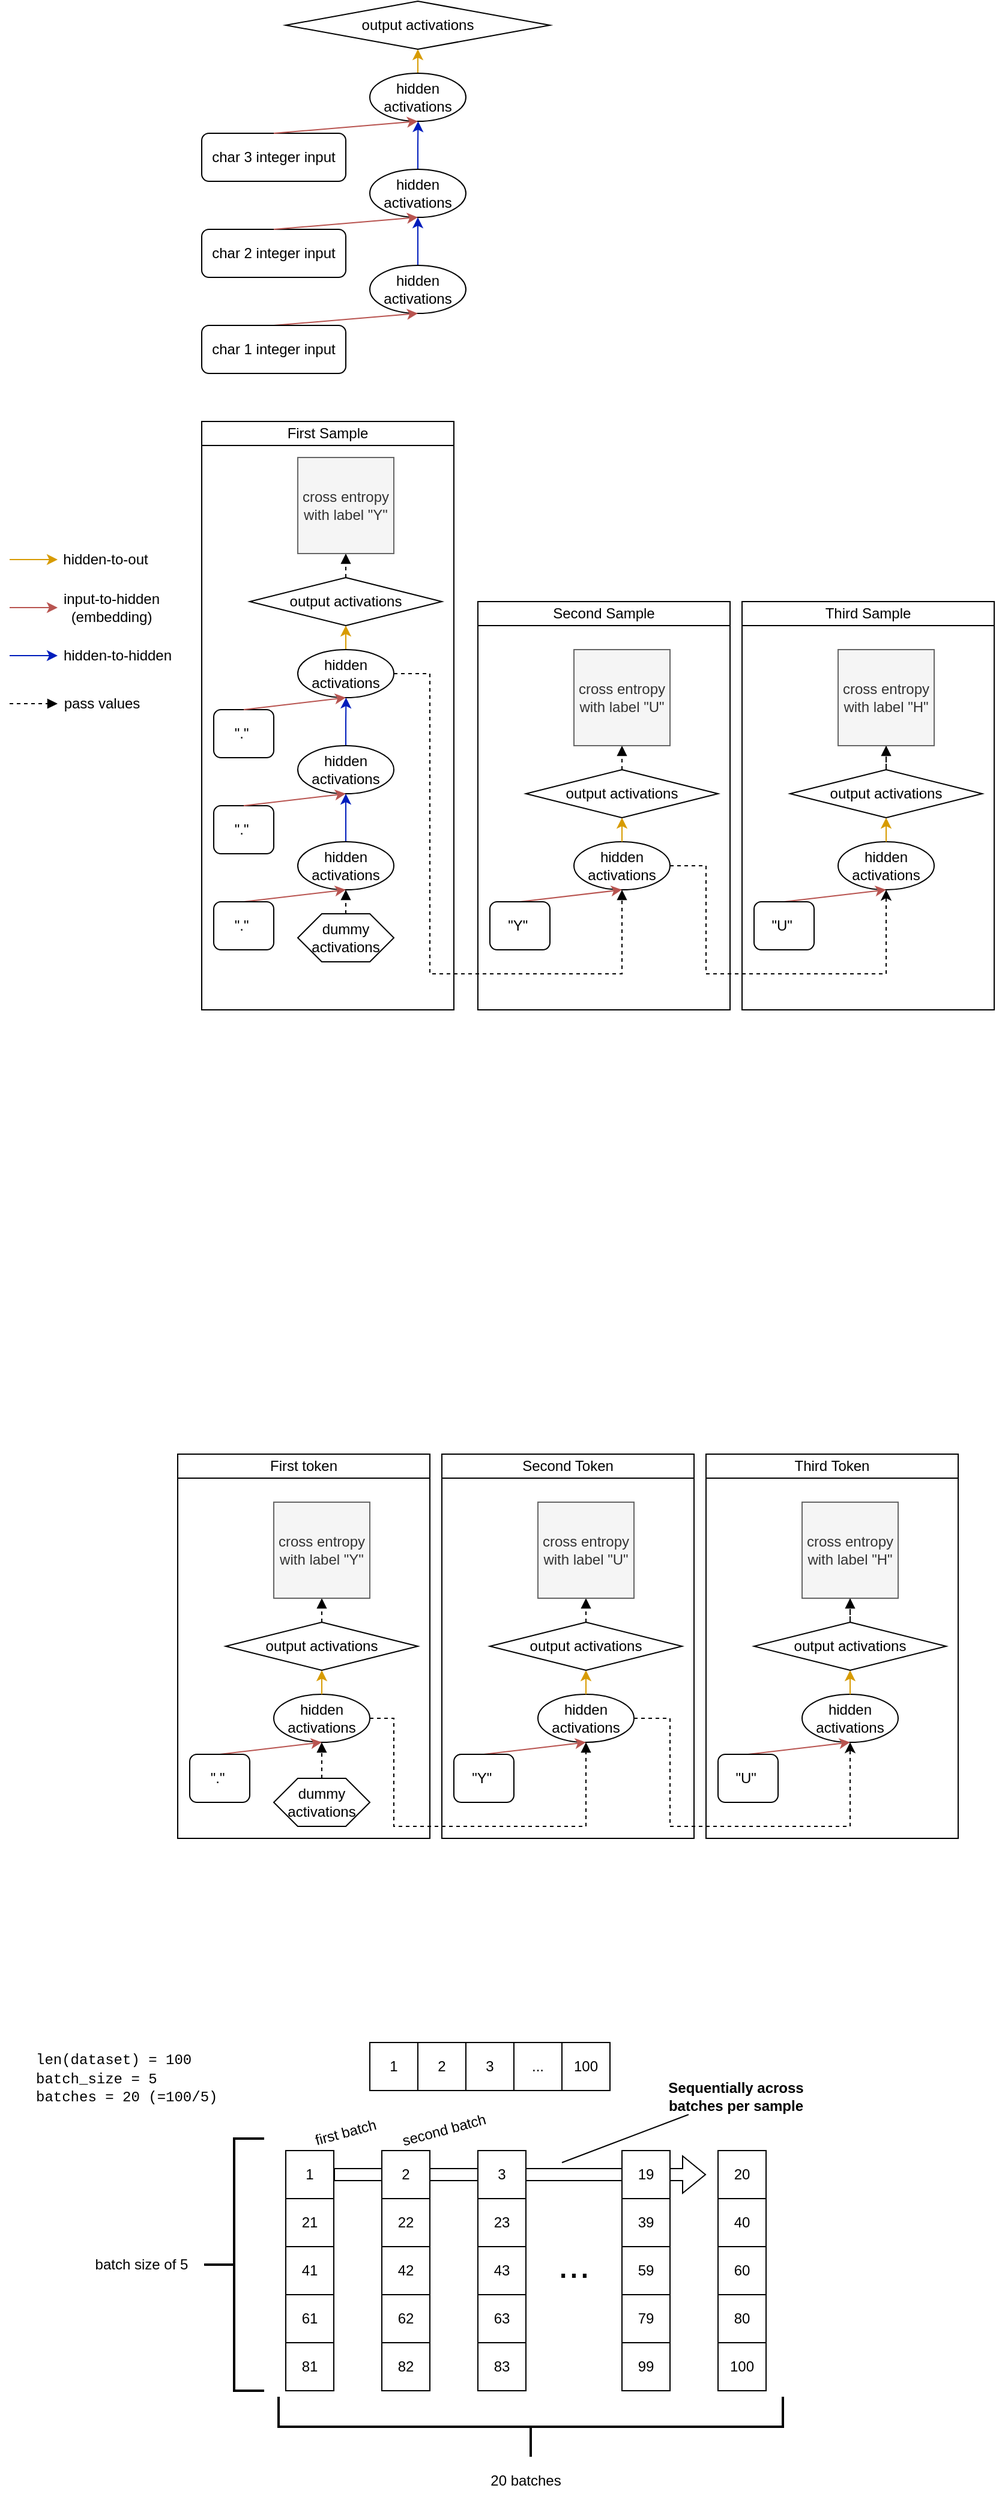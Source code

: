 <mxfile version="21.7.4" type="device">
  <diagram name="Page-1" id="3hGJmoj-orTdDMjbY5x5">
    <mxGraphModel dx="1886" dy="640" grid="1" gridSize="10" guides="1" tooltips="1" connect="1" arrows="1" fold="1" page="1" pageScale="1" pageWidth="827" pageHeight="1169" math="0" shadow="0">
      <root>
        <mxCell id="0" />
        <mxCell id="1" parent="0" />
        <mxCell id="2jY6_2lJNfAR5JcigIlx-250" value="" style="shape=flexArrow;endArrow=classic;html=1;rounded=0;" edge="1" parent="1" source="2jY6_2lJNfAR5JcigIlx-205">
          <mxGeometry width="50" height="50" relative="1" as="geometry">
            <mxPoint x="390" y="2060" as="sourcePoint" />
            <mxPoint x="580" y="1950" as="targetPoint" />
          </mxGeometry>
        </mxCell>
        <mxCell id="2jY6_2lJNfAR5JcigIlx-109" value="" style="rounded=0;whiteSpace=wrap;html=1;fillColor=none;" vertex="1" parent="1">
          <mxGeometry x="160" y="490" width="210" height="490" as="geometry" />
        </mxCell>
        <mxCell id="2jY6_2lJNfAR5JcigIlx-124" value="" style="rounded=0;whiteSpace=wrap;html=1;fillColor=none;" vertex="1" parent="1">
          <mxGeometry x="580" y="1350" width="210" height="320" as="geometry" />
        </mxCell>
        <mxCell id="2jY6_2lJNfAR5JcigIlx-168" value="" style="rounded=0;whiteSpace=wrap;html=1;fillColor=none;" vertex="1" parent="1">
          <mxGeometry x="360" y="1350" width="210" height="320" as="geometry" />
        </mxCell>
        <mxCell id="2jY6_2lJNfAR5JcigIlx-178" value="" style="rounded=0;whiteSpace=wrap;html=1;fillColor=none;" vertex="1" parent="1">
          <mxGeometry x="140" y="1350" width="210" height="320" as="geometry" />
        </mxCell>
        <mxCell id="2jY6_2lJNfAR5JcigIlx-113" value="" style="rounded=0;whiteSpace=wrap;html=1;fillColor=none;" vertex="1" parent="1">
          <mxGeometry x="610" y="640" width="210" height="340" as="geometry" />
        </mxCell>
        <mxCell id="2jY6_2lJNfAR5JcigIlx-17" style="edgeStyle=orthogonalEdgeStyle;rounded=0;orthogonalLoop=1;jettySize=auto;html=1;exitX=0.5;exitY=0;exitDx=0;exitDy=0;entryX=0.5;entryY=1;entryDx=0;entryDy=0;fillColor=#0050ef;strokeColor=#001DBC;" edge="1" parent="1" source="2jY6_2lJNfAR5JcigIlx-2" target="2jY6_2lJNfAR5JcigIlx-11">
          <mxGeometry relative="1" as="geometry" />
        </mxCell>
        <mxCell id="2jY6_2lJNfAR5JcigIlx-2" value="hidden&lt;br style=&quot;border-color: var(--border-color);&quot;&gt;activations" style="ellipse;whiteSpace=wrap;html=1;" vertex="1" parent="1">
          <mxGeometry x="300" y="360" width="80" height="40" as="geometry" />
        </mxCell>
        <mxCell id="2jY6_2lJNfAR5JcigIlx-10" style="rounded=0;orthogonalLoop=1;jettySize=auto;html=1;exitX=0.5;exitY=0;exitDx=0;exitDy=0;entryX=0.5;entryY=1;entryDx=0;entryDy=0;fillColor=#f8cecc;strokeColor=#b85450;" edge="1" parent="1" source="2jY6_2lJNfAR5JcigIlx-7" target="2jY6_2lJNfAR5JcigIlx-2">
          <mxGeometry relative="1" as="geometry" />
        </mxCell>
        <mxCell id="2jY6_2lJNfAR5JcigIlx-7" value="char 1 integer input" style="rounded=1;whiteSpace=wrap;html=1;" vertex="1" parent="1">
          <mxGeometry x="160" y="410" width="120" height="40" as="geometry" />
        </mxCell>
        <mxCell id="2jY6_2lJNfAR5JcigIlx-8" value="char 2 integer input" style="rounded=1;whiteSpace=wrap;html=1;" vertex="1" parent="1">
          <mxGeometry x="160" y="330" width="120" height="40" as="geometry" />
        </mxCell>
        <mxCell id="2jY6_2lJNfAR5JcigIlx-9" value="char 3 integer input" style="rounded=1;whiteSpace=wrap;html=1;" vertex="1" parent="1">
          <mxGeometry x="160" y="250" width="120" height="40" as="geometry" />
        </mxCell>
        <mxCell id="2jY6_2lJNfAR5JcigIlx-18" style="edgeStyle=orthogonalEdgeStyle;rounded=0;orthogonalLoop=1;jettySize=auto;html=1;exitX=0.5;exitY=0;exitDx=0;exitDy=0;fillColor=#0050ef;strokeColor=#001DBC;" edge="1" parent="1" source="2jY6_2lJNfAR5JcigIlx-11">
          <mxGeometry relative="1" as="geometry">
            <mxPoint x="340.207" y="240" as="targetPoint" />
          </mxGeometry>
        </mxCell>
        <mxCell id="2jY6_2lJNfAR5JcigIlx-11" value="hidden&lt;br style=&quot;border-color: var(--border-color);&quot;&gt;activations" style="ellipse;whiteSpace=wrap;html=1;" vertex="1" parent="1">
          <mxGeometry x="300" y="280" width="80" height="40" as="geometry" />
        </mxCell>
        <mxCell id="2jY6_2lJNfAR5JcigIlx-19" style="edgeStyle=orthogonalEdgeStyle;rounded=0;orthogonalLoop=1;jettySize=auto;html=1;exitX=0.5;exitY=0;exitDx=0;exitDy=0;entryX=0.5;entryY=1;entryDx=0;entryDy=0;fillColor=#ffe6cc;strokeColor=#d79b00;" edge="1" parent="1" source="2jY6_2lJNfAR5JcigIlx-13" target="2jY6_2lJNfAR5JcigIlx-15">
          <mxGeometry relative="1" as="geometry" />
        </mxCell>
        <mxCell id="2jY6_2lJNfAR5JcigIlx-13" value="hidden&lt;br&gt;activations" style="ellipse;whiteSpace=wrap;html=1;" vertex="1" parent="1">
          <mxGeometry x="300" y="200" width="80" height="40" as="geometry" />
        </mxCell>
        <mxCell id="2jY6_2lJNfAR5JcigIlx-15" value="output activations" style="rhombus;whiteSpace=wrap;html=1;" vertex="1" parent="1">
          <mxGeometry x="230" y="140" width="220" height="40" as="geometry" />
        </mxCell>
        <mxCell id="2jY6_2lJNfAR5JcigIlx-20" value="" style="endArrow=classic;html=1;rounded=0;fillColor=#ffe6cc;strokeColor=#d79b00;" edge="1" parent="1">
          <mxGeometry width="50" height="50" relative="1" as="geometry">
            <mxPoint y="605" as="sourcePoint" />
            <mxPoint x="40" y="605" as="targetPoint" />
          </mxGeometry>
        </mxCell>
        <mxCell id="2jY6_2lJNfAR5JcigIlx-21" value="hidden-to-out" style="text;html=1;strokeColor=none;fillColor=none;align=center;verticalAlign=middle;whiteSpace=wrap;rounded=0;" vertex="1" parent="1">
          <mxGeometry x="40" y="590" width="80" height="30" as="geometry" />
        </mxCell>
        <mxCell id="2jY6_2lJNfAR5JcigIlx-22" value="input-to-hidden (embedding)" style="text;html=1;strokeColor=none;fillColor=none;align=center;verticalAlign=middle;whiteSpace=wrap;rounded=0;" vertex="1" parent="1">
          <mxGeometry x="40" y="630" width="90" height="30" as="geometry" />
        </mxCell>
        <mxCell id="2jY6_2lJNfAR5JcigIlx-23" value="" style="endArrow=classic;html=1;rounded=0;fillColor=#f8cecc;strokeColor=#b85450;" edge="1" parent="1">
          <mxGeometry width="50" height="50" relative="1" as="geometry">
            <mxPoint y="645" as="sourcePoint" />
            <mxPoint x="40" y="645" as="targetPoint" />
          </mxGeometry>
        </mxCell>
        <mxCell id="2jY6_2lJNfAR5JcigIlx-24" value="hidden-to-hidden" style="text;html=1;strokeColor=none;fillColor=none;align=center;verticalAlign=middle;whiteSpace=wrap;rounded=0;" vertex="1" parent="1">
          <mxGeometry x="40" y="670" width="100" height="30" as="geometry" />
        </mxCell>
        <mxCell id="2jY6_2lJNfAR5JcigIlx-25" value="" style="endArrow=classic;html=1;rounded=0;fillColor=#0050ef;strokeColor=#001DBC;" edge="1" parent="1">
          <mxGeometry width="50" height="50" relative="1" as="geometry">
            <mxPoint y="685" as="sourcePoint" />
            <mxPoint x="40" y="685" as="targetPoint" />
          </mxGeometry>
        </mxCell>
        <mxCell id="2jY6_2lJNfAR5JcigIlx-12" style="rounded=0;orthogonalLoop=1;jettySize=auto;html=1;exitX=0.5;exitY=0;exitDx=0;exitDy=0;entryX=0.5;entryY=1;entryDx=0;entryDy=0;fillColor=#f8cecc;strokeColor=#b85450;" edge="1" parent="1" source="2jY6_2lJNfAR5JcigIlx-8" target="2jY6_2lJNfAR5JcigIlx-11">
          <mxGeometry relative="1" as="geometry" />
        </mxCell>
        <mxCell id="2jY6_2lJNfAR5JcigIlx-14" style="rounded=0;orthogonalLoop=1;jettySize=auto;html=1;exitX=0.5;exitY=0;exitDx=0;exitDy=0;entryX=0.5;entryY=1;entryDx=0;entryDy=0;fillColor=#f8cecc;strokeColor=#b85450;" edge="1" parent="1" source="2jY6_2lJNfAR5JcigIlx-9" target="2jY6_2lJNfAR5JcigIlx-13">
          <mxGeometry relative="1" as="geometry" />
        </mxCell>
        <mxCell id="2jY6_2lJNfAR5JcigIlx-44" style="edgeStyle=orthogonalEdgeStyle;rounded=0;orthogonalLoop=1;jettySize=auto;html=1;exitX=0.5;exitY=0;exitDx=0;exitDy=0;entryX=0.5;entryY=1;entryDx=0;entryDy=0;fillColor=#0050ef;strokeColor=#001DBC;" edge="1" parent="1" source="2jY6_2lJNfAR5JcigIlx-45" target="2jY6_2lJNfAR5JcigIlx-51">
          <mxGeometry relative="1" as="geometry" />
        </mxCell>
        <mxCell id="2jY6_2lJNfAR5JcigIlx-45" value="hidden&lt;br style=&quot;border-color: var(--border-color);&quot;&gt;activations" style="ellipse;whiteSpace=wrap;html=1;" vertex="1" parent="1">
          <mxGeometry x="240" y="840" width="80" height="40" as="geometry" />
        </mxCell>
        <mxCell id="2jY6_2lJNfAR5JcigIlx-46" style="rounded=0;orthogonalLoop=1;jettySize=auto;html=1;exitX=0.5;exitY=0;exitDx=0;exitDy=0;entryX=0.5;entryY=1;entryDx=0;entryDy=0;fillColor=#f8cecc;strokeColor=#b85450;" edge="1" parent="1" source="2jY6_2lJNfAR5JcigIlx-47" target="2jY6_2lJNfAR5JcigIlx-45">
          <mxGeometry relative="1" as="geometry" />
        </mxCell>
        <mxCell id="2jY6_2lJNfAR5JcigIlx-47" value="&quot;.&quot;&amp;nbsp;" style="rounded=1;whiteSpace=wrap;html=1;" vertex="1" parent="1">
          <mxGeometry x="170" y="890" width="50" height="40" as="geometry" />
        </mxCell>
        <mxCell id="2jY6_2lJNfAR5JcigIlx-48" value="&quot;.&quot;&amp;nbsp;" style="rounded=1;whiteSpace=wrap;html=1;" vertex="1" parent="1">
          <mxGeometry x="170" y="810" width="50" height="40" as="geometry" />
        </mxCell>
        <mxCell id="2jY6_2lJNfAR5JcigIlx-49" value="&quot;.&quot;&amp;nbsp;" style="rounded=1;whiteSpace=wrap;html=1;" vertex="1" parent="1">
          <mxGeometry x="170" y="730" width="50" height="40" as="geometry" />
        </mxCell>
        <mxCell id="2jY6_2lJNfAR5JcigIlx-50" style="edgeStyle=orthogonalEdgeStyle;rounded=0;orthogonalLoop=1;jettySize=auto;html=1;exitX=0.5;exitY=0;exitDx=0;exitDy=0;fillColor=#0050ef;strokeColor=#001DBC;" edge="1" parent="1" source="2jY6_2lJNfAR5JcigIlx-51">
          <mxGeometry relative="1" as="geometry">
            <mxPoint x="280.207" y="720" as="targetPoint" />
          </mxGeometry>
        </mxCell>
        <mxCell id="2jY6_2lJNfAR5JcigIlx-51" value="hidden&lt;br style=&quot;border-color: var(--border-color);&quot;&gt;activations" style="ellipse;whiteSpace=wrap;html=1;" vertex="1" parent="1">
          <mxGeometry x="240" y="760" width="80" height="40" as="geometry" />
        </mxCell>
        <mxCell id="2jY6_2lJNfAR5JcigIlx-52" style="edgeStyle=orthogonalEdgeStyle;rounded=0;orthogonalLoop=1;jettySize=auto;html=1;exitX=0.5;exitY=0;exitDx=0;exitDy=0;entryX=0.5;entryY=1;entryDx=0;entryDy=0;fillColor=#ffe6cc;strokeColor=#d79b00;" edge="1" parent="1" source="2jY6_2lJNfAR5JcigIlx-53" target="2jY6_2lJNfAR5JcigIlx-54">
          <mxGeometry relative="1" as="geometry" />
        </mxCell>
        <mxCell id="2jY6_2lJNfAR5JcigIlx-53" value="hidden&lt;br&gt;activations" style="ellipse;whiteSpace=wrap;html=1;" vertex="1" parent="1">
          <mxGeometry x="240" y="680" width="80" height="40" as="geometry" />
        </mxCell>
        <mxCell id="2jY6_2lJNfAR5JcigIlx-103" style="edgeStyle=orthogonalEdgeStyle;rounded=0;orthogonalLoop=1;jettySize=auto;html=1;exitX=0.5;exitY=0;exitDx=0;exitDy=0;entryX=0.5;entryY=1;entryDx=0;entryDy=0;dashed=1;endArrow=block;endFill=1;" edge="1" parent="1" source="2jY6_2lJNfAR5JcigIlx-54" target="2jY6_2lJNfAR5JcigIlx-102">
          <mxGeometry relative="1" as="geometry" />
        </mxCell>
        <mxCell id="2jY6_2lJNfAR5JcigIlx-54" value="output activations" style="rhombus;whiteSpace=wrap;html=1;" vertex="1" parent="1">
          <mxGeometry x="200" y="620" width="160" height="40" as="geometry" />
        </mxCell>
        <mxCell id="2jY6_2lJNfAR5JcigIlx-55" style="rounded=0;orthogonalLoop=1;jettySize=auto;html=1;exitX=0.5;exitY=0;exitDx=0;exitDy=0;entryX=0.5;entryY=1;entryDx=0;entryDy=0;fillColor=#f8cecc;strokeColor=#b85450;" edge="1" parent="1" source="2jY6_2lJNfAR5JcigIlx-48" target="2jY6_2lJNfAR5JcigIlx-51">
          <mxGeometry relative="1" as="geometry" />
        </mxCell>
        <mxCell id="2jY6_2lJNfAR5JcigIlx-56" style="rounded=0;orthogonalLoop=1;jettySize=auto;html=1;exitX=0.5;exitY=0;exitDx=0;exitDy=0;entryX=0.5;entryY=1;entryDx=0;entryDy=0;fillColor=#f8cecc;strokeColor=#b85450;" edge="1" parent="1" source="2jY6_2lJNfAR5JcigIlx-49" target="2jY6_2lJNfAR5JcigIlx-53">
          <mxGeometry relative="1" as="geometry" />
        </mxCell>
        <mxCell id="2jY6_2lJNfAR5JcigIlx-57" style="edgeStyle=orthogonalEdgeStyle;rounded=0;orthogonalLoop=1;jettySize=auto;html=1;exitX=0.5;exitY=0;exitDx=0;exitDy=0;dashed=1;endArrow=block;endFill=1;" edge="1" parent="1" source="2jY6_2lJNfAR5JcigIlx-58">
          <mxGeometry relative="1" as="geometry">
            <mxPoint x="280" y="880" as="targetPoint" />
          </mxGeometry>
        </mxCell>
        <mxCell id="2jY6_2lJNfAR5JcigIlx-58" value="dummy activations" style="shape=hexagon;perimeter=hexagonPerimeter2;whiteSpace=wrap;html=1;fixedSize=1;" vertex="1" parent="1">
          <mxGeometry x="240" y="900" width="80" height="40" as="geometry" />
        </mxCell>
        <mxCell id="2jY6_2lJNfAR5JcigIlx-59" value="" style="endArrow=block;html=1;rounded=0;dashed=1;endFill=1;" edge="1" parent="1">
          <mxGeometry width="50" height="50" relative="1" as="geometry">
            <mxPoint y="725" as="sourcePoint" />
            <mxPoint x="40" y="725" as="targetPoint" />
          </mxGeometry>
        </mxCell>
        <mxCell id="2jY6_2lJNfAR5JcigIlx-61" value="pass values" style="text;html=1;strokeColor=none;fillColor=none;align=center;verticalAlign=middle;whiteSpace=wrap;rounded=0;" vertex="1" parent="1">
          <mxGeometry x="42" y="710" width="70" height="30" as="geometry" />
        </mxCell>
        <mxCell id="2jY6_2lJNfAR5JcigIlx-98" style="edgeStyle=orthogonalEdgeStyle;rounded=0;orthogonalLoop=1;jettySize=auto;html=1;exitX=1;exitY=0.5;exitDx=0;exitDy=0;entryX=0.5;entryY=1;entryDx=0;entryDy=0;dashed=1;" edge="1" parent="1" source="2jY6_2lJNfAR5JcigIlx-79" target="2jY6_2lJNfAR5JcigIlx-93">
          <mxGeometry relative="1" as="geometry">
            <Array as="points">
              <mxPoint x="580" y="860" />
              <mxPoint x="580" y="950" />
              <mxPoint x="730" y="950" />
            </Array>
          </mxGeometry>
        </mxCell>
        <mxCell id="2jY6_2lJNfAR5JcigIlx-79" value="hidden&lt;br style=&quot;border-color: var(--border-color);&quot;&gt;activations" style="ellipse;whiteSpace=wrap;html=1;" vertex="1" parent="1">
          <mxGeometry x="470" y="840" width="80" height="40" as="geometry" />
        </mxCell>
        <mxCell id="2jY6_2lJNfAR5JcigIlx-80" style="rounded=0;orthogonalLoop=1;jettySize=auto;html=1;exitX=0.5;exitY=0;exitDx=0;exitDy=0;entryX=0.5;entryY=1;entryDx=0;entryDy=0;fillColor=#f8cecc;strokeColor=#b85450;" edge="1" source="2jY6_2lJNfAR5JcigIlx-81" target="2jY6_2lJNfAR5JcigIlx-79" parent="1">
          <mxGeometry relative="1" as="geometry" />
        </mxCell>
        <mxCell id="2jY6_2lJNfAR5JcigIlx-81" value="&quot;Y&quot;&amp;nbsp;" style="rounded=1;whiteSpace=wrap;html=1;" vertex="1" parent="1">
          <mxGeometry x="400" y="890" width="50" height="40" as="geometry" />
        </mxCell>
        <mxCell id="2jY6_2lJNfAR5JcigIlx-86" style="edgeStyle=orthogonalEdgeStyle;rounded=0;orthogonalLoop=1;jettySize=auto;html=1;exitX=0.5;exitY=0;exitDx=0;exitDy=0;entryX=0.5;entryY=1;entryDx=0;entryDy=0;fillColor=#ffe6cc;strokeColor=#d79b00;" edge="1" target="2jY6_2lJNfAR5JcigIlx-88" parent="1">
          <mxGeometry relative="1" as="geometry">
            <mxPoint x="510" y="840" as="sourcePoint" />
          </mxGeometry>
        </mxCell>
        <mxCell id="2jY6_2lJNfAR5JcigIlx-107" style="edgeStyle=orthogonalEdgeStyle;rounded=0;orthogonalLoop=1;jettySize=auto;html=1;exitX=0.5;exitY=0;exitDx=0;exitDy=0;entryX=0.5;entryY=1;entryDx=0;entryDy=0;dashed=1;endArrow=block;endFill=1;" edge="1" parent="1" source="2jY6_2lJNfAR5JcigIlx-88" target="2jY6_2lJNfAR5JcigIlx-105">
          <mxGeometry relative="1" as="geometry" />
        </mxCell>
        <mxCell id="2jY6_2lJNfAR5JcigIlx-88" value="output activations" style="rhombus;whiteSpace=wrap;html=1;" vertex="1" parent="1">
          <mxGeometry x="430" y="780" width="160" height="40" as="geometry" />
        </mxCell>
        <mxCell id="2jY6_2lJNfAR5JcigIlx-91" style="edgeStyle=orthogonalEdgeStyle;rounded=0;orthogonalLoop=1;jettySize=auto;html=1;exitX=1;exitY=0.5;exitDx=0;exitDy=0;dashed=1;endArrow=block;endFill=1;" edge="1" parent="1">
          <mxGeometry relative="1" as="geometry">
            <mxPoint x="510" y="880" as="targetPoint" />
            <mxPoint x="320" y="700" as="sourcePoint" />
            <Array as="points">
              <mxPoint x="350" y="700" />
              <mxPoint x="350" y="950" />
              <mxPoint x="510" y="950" />
            </Array>
          </mxGeometry>
        </mxCell>
        <mxCell id="2jY6_2lJNfAR5JcigIlx-93" value="hidden&lt;br style=&quot;border-color: var(--border-color);&quot;&gt;activations" style="ellipse;whiteSpace=wrap;html=1;" vertex="1" parent="1">
          <mxGeometry x="690" y="840" width="80" height="40" as="geometry" />
        </mxCell>
        <mxCell id="2jY6_2lJNfAR5JcigIlx-94" style="rounded=0;orthogonalLoop=1;jettySize=auto;html=1;exitX=0.5;exitY=0;exitDx=0;exitDy=0;entryX=0.5;entryY=1;entryDx=0;entryDy=0;fillColor=#f8cecc;strokeColor=#b85450;" edge="1" source="2jY6_2lJNfAR5JcigIlx-95" target="2jY6_2lJNfAR5JcigIlx-93" parent="1">
          <mxGeometry relative="1" as="geometry" />
        </mxCell>
        <mxCell id="2jY6_2lJNfAR5JcigIlx-95" value="&quot;U&quot;&amp;nbsp;" style="rounded=1;whiteSpace=wrap;html=1;" vertex="1" parent="1">
          <mxGeometry x="620" y="890" width="50" height="40" as="geometry" />
        </mxCell>
        <mxCell id="2jY6_2lJNfAR5JcigIlx-96" style="edgeStyle=orthogonalEdgeStyle;rounded=0;orthogonalLoop=1;jettySize=auto;html=1;exitX=0.5;exitY=0;exitDx=0;exitDy=0;entryX=0.5;entryY=1;entryDx=0;entryDy=0;fillColor=#ffe6cc;strokeColor=#d79b00;" edge="1" target="2jY6_2lJNfAR5JcigIlx-97" parent="1">
          <mxGeometry relative="1" as="geometry">
            <mxPoint x="730" y="840" as="sourcePoint" />
          </mxGeometry>
        </mxCell>
        <mxCell id="2jY6_2lJNfAR5JcigIlx-108" style="edgeStyle=orthogonalEdgeStyle;rounded=0;orthogonalLoop=1;jettySize=auto;html=1;entryX=0.5;entryY=1;entryDx=0;entryDy=0;dashed=1;endArrow=block;endFill=1;" edge="1" parent="1" source="2jY6_2lJNfAR5JcigIlx-97" target="2jY6_2lJNfAR5JcigIlx-106">
          <mxGeometry relative="1" as="geometry" />
        </mxCell>
        <mxCell id="2jY6_2lJNfAR5JcigIlx-97" value="output activations" style="rhombus;whiteSpace=wrap;html=1;" vertex="1" parent="1">
          <mxGeometry x="650" y="780" width="160" height="40" as="geometry" />
        </mxCell>
        <mxCell id="2jY6_2lJNfAR5JcigIlx-102" value="cross entropy with label &quot;Y&quot;" style="whiteSpace=wrap;html=1;aspect=fixed;fillColor=#f5f5f5;fontColor=#333333;strokeColor=#666666;" vertex="1" parent="1">
          <mxGeometry x="240" y="520" width="80" height="80" as="geometry" />
        </mxCell>
        <mxCell id="2jY6_2lJNfAR5JcigIlx-105" value="cross entropy with label &quot;U&quot;" style="whiteSpace=wrap;html=1;aspect=fixed;fillColor=#f5f5f5;fontColor=#333333;strokeColor=#666666;" vertex="1" parent="1">
          <mxGeometry x="470" y="680" width="80" height="80" as="geometry" />
        </mxCell>
        <mxCell id="2jY6_2lJNfAR5JcigIlx-106" value="cross entropy with label &quot;H&quot;" style="whiteSpace=wrap;html=1;aspect=fixed;fillColor=#f5f5f5;fontColor=#333333;strokeColor=#666666;" vertex="1" parent="1">
          <mxGeometry x="690" y="680" width="80" height="80" as="geometry" />
        </mxCell>
        <mxCell id="2jY6_2lJNfAR5JcigIlx-110" value="First Sample" style="text;html=1;align=center;verticalAlign=middle;whiteSpace=wrap;rounded=0;strokeColor=default;" vertex="1" parent="1">
          <mxGeometry x="160" y="490" width="210" height="20" as="geometry" />
        </mxCell>
        <mxCell id="2jY6_2lJNfAR5JcigIlx-111" value="" style="rounded=0;whiteSpace=wrap;html=1;fillColor=none;" vertex="1" parent="1">
          <mxGeometry x="390" y="640" width="210" height="340" as="geometry" />
        </mxCell>
        <mxCell id="2jY6_2lJNfAR5JcigIlx-112" value="Second Sample" style="text;html=1;align=center;verticalAlign=middle;whiteSpace=wrap;rounded=0;strokeColor=default;" vertex="1" parent="1">
          <mxGeometry x="390" y="640" width="210" height="20" as="geometry" />
        </mxCell>
        <mxCell id="2jY6_2lJNfAR5JcigIlx-114" value="Third Sample" style="text;html=1;align=center;verticalAlign=middle;whiteSpace=wrap;rounded=0;strokeColor=default;" vertex="1" parent="1">
          <mxGeometry x="610" y="640" width="210" height="20" as="geometry" />
        </mxCell>
        <mxCell id="2jY6_2lJNfAR5JcigIlx-149" style="edgeStyle=orthogonalEdgeStyle;rounded=0;orthogonalLoop=1;jettySize=auto;html=1;exitX=1;exitY=0.5;exitDx=0;exitDy=0;entryX=0.5;entryY=1;entryDx=0;entryDy=0;dashed=1;" edge="1" parent="1" source="2jY6_2lJNfAR5JcigIlx-150" target="2jY6_2lJNfAR5JcigIlx-157">
          <mxGeometry relative="1" as="geometry">
            <Array as="points">
              <mxPoint x="550" y="1570" />
              <mxPoint x="550" y="1660" />
              <mxPoint x="700" y="1660" />
            </Array>
          </mxGeometry>
        </mxCell>
        <mxCell id="2jY6_2lJNfAR5JcigIlx-150" value="hidden&lt;br style=&quot;border-color: var(--border-color);&quot;&gt;activations" style="ellipse;whiteSpace=wrap;html=1;" vertex="1" parent="1">
          <mxGeometry x="440" y="1550" width="80" height="40" as="geometry" />
        </mxCell>
        <mxCell id="2jY6_2lJNfAR5JcigIlx-151" style="rounded=0;orthogonalLoop=1;jettySize=auto;html=1;exitX=0.5;exitY=0;exitDx=0;exitDy=0;entryX=0.5;entryY=1;entryDx=0;entryDy=0;fillColor=#f8cecc;strokeColor=#b85450;" edge="1" parent="1" source="2jY6_2lJNfAR5JcigIlx-152" target="2jY6_2lJNfAR5JcigIlx-150">
          <mxGeometry relative="1" as="geometry" />
        </mxCell>
        <mxCell id="2jY6_2lJNfAR5JcigIlx-152" value="&quot;Y&quot;&amp;nbsp;" style="rounded=1;whiteSpace=wrap;html=1;" vertex="1" parent="1">
          <mxGeometry x="370" y="1600" width="50" height="40" as="geometry" />
        </mxCell>
        <mxCell id="2jY6_2lJNfAR5JcigIlx-153" style="edgeStyle=orthogonalEdgeStyle;rounded=0;orthogonalLoop=1;jettySize=auto;html=1;exitX=0.5;exitY=0;exitDx=0;exitDy=0;entryX=0.5;entryY=1;entryDx=0;entryDy=0;fillColor=#ffe6cc;strokeColor=#d79b00;" edge="1" parent="1" target="2jY6_2lJNfAR5JcigIlx-155">
          <mxGeometry relative="1" as="geometry">
            <mxPoint x="480" y="1550" as="sourcePoint" />
          </mxGeometry>
        </mxCell>
        <mxCell id="2jY6_2lJNfAR5JcigIlx-154" style="edgeStyle=orthogonalEdgeStyle;rounded=0;orthogonalLoop=1;jettySize=auto;html=1;exitX=0.5;exitY=0;exitDx=0;exitDy=0;entryX=0.5;entryY=1;entryDx=0;entryDy=0;dashed=1;endArrow=block;endFill=1;" edge="1" parent="1" source="2jY6_2lJNfAR5JcigIlx-155" target="2jY6_2lJNfAR5JcigIlx-164">
          <mxGeometry relative="1" as="geometry" />
        </mxCell>
        <mxCell id="2jY6_2lJNfAR5JcigIlx-155" value="output activations" style="rhombus;whiteSpace=wrap;html=1;" vertex="1" parent="1">
          <mxGeometry x="400" y="1490" width="160" height="40" as="geometry" />
        </mxCell>
        <mxCell id="2jY6_2lJNfAR5JcigIlx-157" value="hidden&lt;br style=&quot;border-color: var(--border-color);&quot;&gt;activations" style="ellipse;whiteSpace=wrap;html=1;" vertex="1" parent="1">
          <mxGeometry x="660" y="1550" width="80" height="40" as="geometry" />
        </mxCell>
        <mxCell id="2jY6_2lJNfAR5JcigIlx-158" style="rounded=0;orthogonalLoop=1;jettySize=auto;html=1;exitX=0.5;exitY=0;exitDx=0;exitDy=0;entryX=0.5;entryY=1;entryDx=0;entryDy=0;fillColor=#f8cecc;strokeColor=#b85450;" edge="1" parent="1" source="2jY6_2lJNfAR5JcigIlx-159" target="2jY6_2lJNfAR5JcigIlx-157">
          <mxGeometry relative="1" as="geometry" />
        </mxCell>
        <mxCell id="2jY6_2lJNfAR5JcigIlx-159" value="&quot;U&quot;&amp;nbsp;" style="rounded=1;whiteSpace=wrap;html=1;" vertex="1" parent="1">
          <mxGeometry x="590" y="1600" width="50" height="40" as="geometry" />
        </mxCell>
        <mxCell id="2jY6_2lJNfAR5JcigIlx-160" style="edgeStyle=orthogonalEdgeStyle;rounded=0;orthogonalLoop=1;jettySize=auto;html=1;exitX=0.5;exitY=0;exitDx=0;exitDy=0;entryX=0.5;entryY=1;entryDx=0;entryDy=0;fillColor=#ffe6cc;strokeColor=#d79b00;" edge="1" parent="1" target="2jY6_2lJNfAR5JcigIlx-162">
          <mxGeometry relative="1" as="geometry">
            <mxPoint x="700" y="1550" as="sourcePoint" />
          </mxGeometry>
        </mxCell>
        <mxCell id="2jY6_2lJNfAR5JcigIlx-161" style="edgeStyle=orthogonalEdgeStyle;rounded=0;orthogonalLoop=1;jettySize=auto;html=1;entryX=0.5;entryY=1;entryDx=0;entryDy=0;dashed=1;endArrow=block;endFill=1;" edge="1" parent="1" source="2jY6_2lJNfAR5JcigIlx-162" target="2jY6_2lJNfAR5JcigIlx-165">
          <mxGeometry relative="1" as="geometry" />
        </mxCell>
        <mxCell id="2jY6_2lJNfAR5JcigIlx-162" value="output activations" style="rhombus;whiteSpace=wrap;html=1;" vertex="1" parent="1">
          <mxGeometry x="620" y="1490" width="160" height="40" as="geometry" />
        </mxCell>
        <mxCell id="2jY6_2lJNfAR5JcigIlx-164" value="cross entropy with label &quot;U&quot;" style="whiteSpace=wrap;html=1;aspect=fixed;fillColor=#f5f5f5;fontColor=#333333;strokeColor=#666666;" vertex="1" parent="1">
          <mxGeometry x="440" y="1390" width="80" height="80" as="geometry" />
        </mxCell>
        <mxCell id="2jY6_2lJNfAR5JcigIlx-165" value="cross entropy with label &quot;H&quot;" style="whiteSpace=wrap;html=1;aspect=fixed;fillColor=#f5f5f5;fontColor=#333333;strokeColor=#666666;" vertex="1" parent="1">
          <mxGeometry x="660" y="1390" width="80" height="80" as="geometry" />
        </mxCell>
        <mxCell id="2jY6_2lJNfAR5JcigIlx-169" value="Second Token" style="text;html=1;align=center;verticalAlign=middle;whiteSpace=wrap;rounded=0;strokeColor=default;" vertex="1" parent="1">
          <mxGeometry x="360" y="1350" width="210" height="20" as="geometry" />
        </mxCell>
        <mxCell id="2jY6_2lJNfAR5JcigIlx-170" value="Third Token" style="text;html=1;align=center;verticalAlign=middle;whiteSpace=wrap;rounded=0;strokeColor=default;" vertex="1" parent="1">
          <mxGeometry x="580" y="1350" width="210" height="20" as="geometry" />
        </mxCell>
        <mxCell id="2jY6_2lJNfAR5JcigIlx-184" style="edgeStyle=orthogonalEdgeStyle;rounded=0;orthogonalLoop=1;jettySize=auto;html=1;exitX=1;exitY=0.5;exitDx=0;exitDy=0;entryX=0.5;entryY=1;entryDx=0;entryDy=0;dashed=1;endArrow=block;endFill=1;" edge="1" parent="1" source="2jY6_2lJNfAR5JcigIlx-171" target="2jY6_2lJNfAR5JcigIlx-150">
          <mxGeometry relative="1" as="geometry">
            <Array as="points">
              <mxPoint x="320" y="1570" />
              <mxPoint x="320" y="1660" />
              <mxPoint x="480" y="1660" />
            </Array>
          </mxGeometry>
        </mxCell>
        <mxCell id="2jY6_2lJNfAR5JcigIlx-171" value="hidden&lt;br style=&quot;border-color: var(--border-color);&quot;&gt;activations" style="ellipse;whiteSpace=wrap;html=1;" vertex="1" parent="1">
          <mxGeometry x="220" y="1550" width="80" height="40" as="geometry" />
        </mxCell>
        <mxCell id="2jY6_2lJNfAR5JcigIlx-172" style="rounded=0;orthogonalLoop=1;jettySize=auto;html=1;exitX=0.5;exitY=0;exitDx=0;exitDy=0;entryX=0.5;entryY=1;entryDx=0;entryDy=0;fillColor=#f8cecc;strokeColor=#b85450;" edge="1" source="2jY6_2lJNfAR5JcigIlx-173" target="2jY6_2lJNfAR5JcigIlx-171" parent="1">
          <mxGeometry relative="1" as="geometry" />
        </mxCell>
        <mxCell id="2jY6_2lJNfAR5JcigIlx-173" value="&quot;.&quot;&amp;nbsp;" style="rounded=1;whiteSpace=wrap;html=1;" vertex="1" parent="1">
          <mxGeometry x="150" y="1600" width="50" height="40" as="geometry" />
        </mxCell>
        <mxCell id="2jY6_2lJNfAR5JcigIlx-174" style="edgeStyle=orthogonalEdgeStyle;rounded=0;orthogonalLoop=1;jettySize=auto;html=1;exitX=0.5;exitY=0;exitDx=0;exitDy=0;entryX=0.5;entryY=1;entryDx=0;entryDy=0;fillColor=#ffe6cc;strokeColor=#d79b00;" edge="1" target="2jY6_2lJNfAR5JcigIlx-176" parent="1">
          <mxGeometry relative="1" as="geometry">
            <mxPoint x="260" y="1550" as="sourcePoint" />
          </mxGeometry>
        </mxCell>
        <mxCell id="2jY6_2lJNfAR5JcigIlx-175" style="edgeStyle=orthogonalEdgeStyle;rounded=0;orthogonalLoop=1;jettySize=auto;html=1;exitX=0.5;exitY=0;exitDx=0;exitDy=0;entryX=0.5;entryY=1;entryDx=0;entryDy=0;dashed=1;endArrow=block;endFill=1;" edge="1" source="2jY6_2lJNfAR5JcigIlx-176" target="2jY6_2lJNfAR5JcigIlx-177" parent="1">
          <mxGeometry relative="1" as="geometry" />
        </mxCell>
        <mxCell id="2jY6_2lJNfAR5JcigIlx-176" value="output activations" style="rhombus;whiteSpace=wrap;html=1;" vertex="1" parent="1">
          <mxGeometry x="180" y="1490" width="160" height="40" as="geometry" />
        </mxCell>
        <mxCell id="2jY6_2lJNfAR5JcigIlx-177" value="cross entropy with label &quot;Y&quot;" style="whiteSpace=wrap;html=1;aspect=fixed;fillColor=#f5f5f5;fontColor=#333333;strokeColor=#666666;" vertex="1" parent="1">
          <mxGeometry x="220" y="1390" width="80" height="80" as="geometry" />
        </mxCell>
        <mxCell id="2jY6_2lJNfAR5JcigIlx-179" value="First token" style="text;html=1;align=center;verticalAlign=middle;whiteSpace=wrap;rounded=0;strokeColor=default;" vertex="1" parent="1">
          <mxGeometry x="140" y="1350" width="210" height="20" as="geometry" />
        </mxCell>
        <mxCell id="2jY6_2lJNfAR5JcigIlx-183" style="edgeStyle=orthogonalEdgeStyle;rounded=0;orthogonalLoop=1;jettySize=auto;html=1;entryX=0.571;entryY=0.75;entryDx=0;entryDy=0;entryPerimeter=0;endArrow=block;endFill=1;dashed=1;" edge="1" parent="1" source="2jY6_2lJNfAR5JcigIlx-180" target="2jY6_2lJNfAR5JcigIlx-178">
          <mxGeometry relative="1" as="geometry" />
        </mxCell>
        <mxCell id="2jY6_2lJNfAR5JcigIlx-180" value="dummy activations" style="shape=hexagon;perimeter=hexagonPerimeter2;whiteSpace=wrap;html=1;fixedSize=1;" vertex="1" parent="1">
          <mxGeometry x="220" y="1620" width="80" height="40" as="geometry" />
        </mxCell>
        <mxCell id="2jY6_2lJNfAR5JcigIlx-185" value="1" style="rounded=0;whiteSpace=wrap;html=1;" vertex="1" parent="1">
          <mxGeometry x="300" y="1840" width="40" height="40" as="geometry" />
        </mxCell>
        <mxCell id="2jY6_2lJNfAR5JcigIlx-186" value="2" style="rounded=0;whiteSpace=wrap;html=1;" vertex="1" parent="1">
          <mxGeometry x="340" y="1840" width="40" height="40" as="geometry" />
        </mxCell>
        <mxCell id="2jY6_2lJNfAR5JcigIlx-187" value="3" style="rounded=0;whiteSpace=wrap;html=1;" vertex="1" parent="1">
          <mxGeometry x="380" y="1840" width="40" height="40" as="geometry" />
        </mxCell>
        <mxCell id="2jY6_2lJNfAR5JcigIlx-188" value="..." style="rounded=0;whiteSpace=wrap;html=1;" vertex="1" parent="1">
          <mxGeometry x="420" y="1840" width="40" height="40" as="geometry" />
        </mxCell>
        <mxCell id="2jY6_2lJNfAR5JcigIlx-189" value="100" style="rounded=0;whiteSpace=wrap;html=1;" vertex="1" parent="1">
          <mxGeometry x="460" y="1840" width="40" height="40" as="geometry" />
        </mxCell>
        <mxCell id="2jY6_2lJNfAR5JcigIlx-205" value="1" style="rounded=0;whiteSpace=wrap;html=1;" vertex="1" parent="1">
          <mxGeometry x="230" y="1930" width="40" height="40" as="geometry" />
        </mxCell>
        <mxCell id="2jY6_2lJNfAR5JcigIlx-206" value="21" style="rounded=0;whiteSpace=wrap;html=1;" vertex="1" parent="1">
          <mxGeometry x="230" y="1970" width="40" height="40" as="geometry" />
        </mxCell>
        <mxCell id="2jY6_2lJNfAR5JcigIlx-207" value="41" style="rounded=0;whiteSpace=wrap;html=1;" vertex="1" parent="1">
          <mxGeometry x="230" y="2010" width="40" height="40" as="geometry" />
        </mxCell>
        <mxCell id="2jY6_2lJNfAR5JcigIlx-208" value="61" style="rounded=0;whiteSpace=wrap;html=1;" vertex="1" parent="1">
          <mxGeometry x="230" y="2050" width="40" height="40" as="geometry" />
        </mxCell>
        <mxCell id="2jY6_2lJNfAR5JcigIlx-209" value="81" style="rounded=0;whiteSpace=wrap;html=1;" vertex="1" parent="1">
          <mxGeometry x="230" y="2090" width="40" height="40" as="geometry" />
        </mxCell>
        <mxCell id="2jY6_2lJNfAR5JcigIlx-215" value="21" style="rounded=0;whiteSpace=wrap;html=1;" vertex="1" parent="1">
          <mxGeometry x="230" y="1970" width="40" height="40" as="geometry" />
        </mxCell>
        <mxCell id="2jY6_2lJNfAR5JcigIlx-220" value="2" style="rounded=0;whiteSpace=wrap;html=1;" vertex="1" parent="1">
          <mxGeometry x="310" y="1930" width="40" height="40" as="geometry" />
        </mxCell>
        <mxCell id="2jY6_2lJNfAR5JcigIlx-221" value="21" style="rounded=0;whiteSpace=wrap;html=1;" vertex="1" parent="1">
          <mxGeometry x="310" y="1970" width="40" height="40" as="geometry" />
        </mxCell>
        <mxCell id="2jY6_2lJNfAR5JcigIlx-222" value="42" style="rounded=0;whiteSpace=wrap;html=1;" vertex="1" parent="1">
          <mxGeometry x="310" y="2010" width="40" height="40" as="geometry" />
        </mxCell>
        <mxCell id="2jY6_2lJNfAR5JcigIlx-223" value="62" style="rounded=0;whiteSpace=wrap;html=1;" vertex="1" parent="1">
          <mxGeometry x="310" y="2050" width="40" height="40" as="geometry" />
        </mxCell>
        <mxCell id="2jY6_2lJNfAR5JcigIlx-224" value="82" style="rounded=0;whiteSpace=wrap;html=1;" vertex="1" parent="1">
          <mxGeometry x="310" y="2090" width="40" height="40" as="geometry" />
        </mxCell>
        <mxCell id="2jY6_2lJNfAR5JcigIlx-225" value="22" style="rounded=0;whiteSpace=wrap;html=1;" vertex="1" parent="1">
          <mxGeometry x="310" y="1970" width="40" height="40" as="geometry" />
        </mxCell>
        <mxCell id="2jY6_2lJNfAR5JcigIlx-226" value="3" style="rounded=0;whiteSpace=wrap;html=1;" vertex="1" parent="1">
          <mxGeometry x="390" y="1930" width="40" height="40" as="geometry" />
        </mxCell>
        <mxCell id="2jY6_2lJNfAR5JcigIlx-227" value="21" style="rounded=0;whiteSpace=wrap;html=1;" vertex="1" parent="1">
          <mxGeometry x="390" y="1970" width="40" height="40" as="geometry" />
        </mxCell>
        <mxCell id="2jY6_2lJNfAR5JcigIlx-228" value="43" style="rounded=0;whiteSpace=wrap;html=1;" vertex="1" parent="1">
          <mxGeometry x="390" y="2010" width="40" height="40" as="geometry" />
        </mxCell>
        <mxCell id="2jY6_2lJNfAR5JcigIlx-229" value="63" style="rounded=0;whiteSpace=wrap;html=1;" vertex="1" parent="1">
          <mxGeometry x="390" y="2050" width="40" height="40" as="geometry" />
        </mxCell>
        <mxCell id="2jY6_2lJNfAR5JcigIlx-230" value="83" style="rounded=0;whiteSpace=wrap;html=1;" vertex="1" parent="1">
          <mxGeometry x="390" y="2090" width="40" height="40" as="geometry" />
        </mxCell>
        <mxCell id="2jY6_2lJNfAR5JcigIlx-231" value="23" style="rounded=0;whiteSpace=wrap;html=1;" vertex="1" parent="1">
          <mxGeometry x="390" y="1970" width="40" height="40" as="geometry" />
        </mxCell>
        <mxCell id="2jY6_2lJNfAR5JcigIlx-232" value="19" style="rounded=0;whiteSpace=wrap;html=1;" vertex="1" parent="1">
          <mxGeometry x="510" y="1930" width="40" height="40" as="geometry" />
        </mxCell>
        <mxCell id="2jY6_2lJNfAR5JcigIlx-233" value="21" style="rounded=0;whiteSpace=wrap;html=1;" vertex="1" parent="1">
          <mxGeometry x="510" y="1970" width="40" height="40" as="geometry" />
        </mxCell>
        <mxCell id="2jY6_2lJNfAR5JcigIlx-234" value="59" style="rounded=0;whiteSpace=wrap;html=1;" vertex="1" parent="1">
          <mxGeometry x="510" y="2010" width="40" height="40" as="geometry" />
        </mxCell>
        <mxCell id="2jY6_2lJNfAR5JcigIlx-235" value="79" style="rounded=0;whiteSpace=wrap;html=1;" vertex="1" parent="1">
          <mxGeometry x="510" y="2050" width="40" height="40" as="geometry" />
        </mxCell>
        <mxCell id="2jY6_2lJNfAR5JcigIlx-236" value="99" style="rounded=0;whiteSpace=wrap;html=1;" vertex="1" parent="1">
          <mxGeometry x="510" y="2090" width="40" height="40" as="geometry" />
        </mxCell>
        <mxCell id="2jY6_2lJNfAR5JcigIlx-237" value="39" style="rounded=0;whiteSpace=wrap;html=1;" vertex="1" parent="1">
          <mxGeometry x="510" y="1970" width="40" height="40" as="geometry" />
        </mxCell>
        <mxCell id="2jY6_2lJNfAR5JcigIlx-238" value="20" style="rounded=0;whiteSpace=wrap;html=1;" vertex="1" parent="1">
          <mxGeometry x="590" y="1930" width="40" height="40" as="geometry" />
        </mxCell>
        <mxCell id="2jY6_2lJNfAR5JcigIlx-239" value="21" style="rounded=0;whiteSpace=wrap;html=1;" vertex="1" parent="1">
          <mxGeometry x="590" y="1970" width="40" height="40" as="geometry" />
        </mxCell>
        <mxCell id="2jY6_2lJNfAR5JcigIlx-240" value="60" style="rounded=0;whiteSpace=wrap;html=1;" vertex="1" parent="1">
          <mxGeometry x="590" y="2010" width="40" height="40" as="geometry" />
        </mxCell>
        <mxCell id="2jY6_2lJNfAR5JcigIlx-241" value="80" style="rounded=0;whiteSpace=wrap;html=1;" vertex="1" parent="1">
          <mxGeometry x="590" y="2050" width="40" height="40" as="geometry" />
        </mxCell>
        <mxCell id="2jY6_2lJNfAR5JcigIlx-242" value="100" style="rounded=0;whiteSpace=wrap;html=1;" vertex="1" parent="1">
          <mxGeometry x="590" y="2090" width="40" height="40" as="geometry" />
        </mxCell>
        <mxCell id="2jY6_2lJNfAR5JcigIlx-243" value="40" style="rounded=0;whiteSpace=wrap;html=1;" vertex="1" parent="1">
          <mxGeometry x="590" y="1970" width="40" height="40" as="geometry" />
        </mxCell>
        <mxCell id="2jY6_2lJNfAR5JcigIlx-244" value="&lt;font face=&quot;Courier New&quot;&gt;len(dataset) = 100&lt;br&gt;batch_size = 5&lt;br&gt;batches = 20 (=100/5)&lt;br&gt;&lt;/font&gt;" style="text;html=1;strokeColor=none;fillColor=none;align=left;verticalAlign=middle;whiteSpace=wrap;rounded=0;" vertex="1" parent="1">
          <mxGeometry x="20" y="1840" width="180" height="60" as="geometry" />
        </mxCell>
        <mxCell id="2jY6_2lJNfAR5JcigIlx-245" value="" style="strokeWidth=2;html=1;shape=mxgraph.flowchart.annotation_2;align=left;labelPosition=right;pointerEvents=1;rotation=-90;" vertex="1" parent="1">
          <mxGeometry x="409" y="1950" width="50" height="420" as="geometry" />
        </mxCell>
        <mxCell id="2jY6_2lJNfAR5JcigIlx-246" value="20 batches" style="text;html=1;strokeColor=none;fillColor=none;align=center;verticalAlign=middle;whiteSpace=wrap;rounded=0;" vertex="1" parent="1">
          <mxGeometry x="380" y="2190" width="100" height="30" as="geometry" />
        </mxCell>
        <mxCell id="2jY6_2lJNfAR5JcigIlx-247" value="" style="strokeWidth=2;html=1;shape=mxgraph.flowchart.annotation_2;align=left;labelPosition=right;pointerEvents=1;rotation=0;" vertex="1" parent="1">
          <mxGeometry x="162" y="1920" width="50" height="210" as="geometry" />
        </mxCell>
        <mxCell id="2jY6_2lJNfAR5JcigIlx-248" value="batch size of 5" style="text;html=1;strokeColor=none;fillColor=none;align=center;verticalAlign=middle;whiteSpace=wrap;rounded=0;" vertex="1" parent="1">
          <mxGeometry x="60" y="2010" width="100" height="30" as="geometry" />
        </mxCell>
        <mxCell id="2jY6_2lJNfAR5JcigIlx-249" value="&lt;font style=&quot;font-size: 32px;&quot;&gt;...&lt;/font&gt;" style="text;html=1;strokeColor=none;fillColor=none;align=center;verticalAlign=middle;whiteSpace=wrap;rounded=0;" vertex="1" parent="1">
          <mxGeometry x="440" y="2010" width="60" height="30" as="geometry" />
        </mxCell>
        <mxCell id="2jY6_2lJNfAR5JcigIlx-252" style="rounded=0;orthogonalLoop=1;jettySize=auto;html=1;endArrow=none;endFill=0;" edge="1" parent="1" source="2jY6_2lJNfAR5JcigIlx-251">
          <mxGeometry relative="1" as="geometry">
            <mxPoint x="460" y="1940" as="targetPoint" />
          </mxGeometry>
        </mxCell>
        <mxCell id="2jY6_2lJNfAR5JcigIlx-251" value="&lt;b&gt;Sequentially across batches per sample&lt;/b&gt;" style="text;html=1;strokeColor=none;fillColor=none;align=center;verticalAlign=middle;whiteSpace=wrap;rounded=0;" vertex="1" parent="1">
          <mxGeometry x="540" y="1870" width="130" height="30" as="geometry" />
        </mxCell>
        <mxCell id="2jY6_2lJNfAR5JcigIlx-253" value="first batch" style="text;html=1;strokeColor=none;fillColor=none;align=center;verticalAlign=middle;whiteSpace=wrap;rounded=0;rotation=-15;" vertex="1" parent="1">
          <mxGeometry x="230" y="1900" width="100" height="30" as="geometry" />
        </mxCell>
        <mxCell id="2jY6_2lJNfAR5JcigIlx-255" value="second batch" style="text;html=1;strokeColor=none;fillColor=none;align=center;verticalAlign=middle;whiteSpace=wrap;rounded=0;rotation=-15;" vertex="1" parent="1">
          <mxGeometry x="312" y="1898" width="100" height="30" as="geometry" />
        </mxCell>
      </root>
    </mxGraphModel>
  </diagram>
</mxfile>
